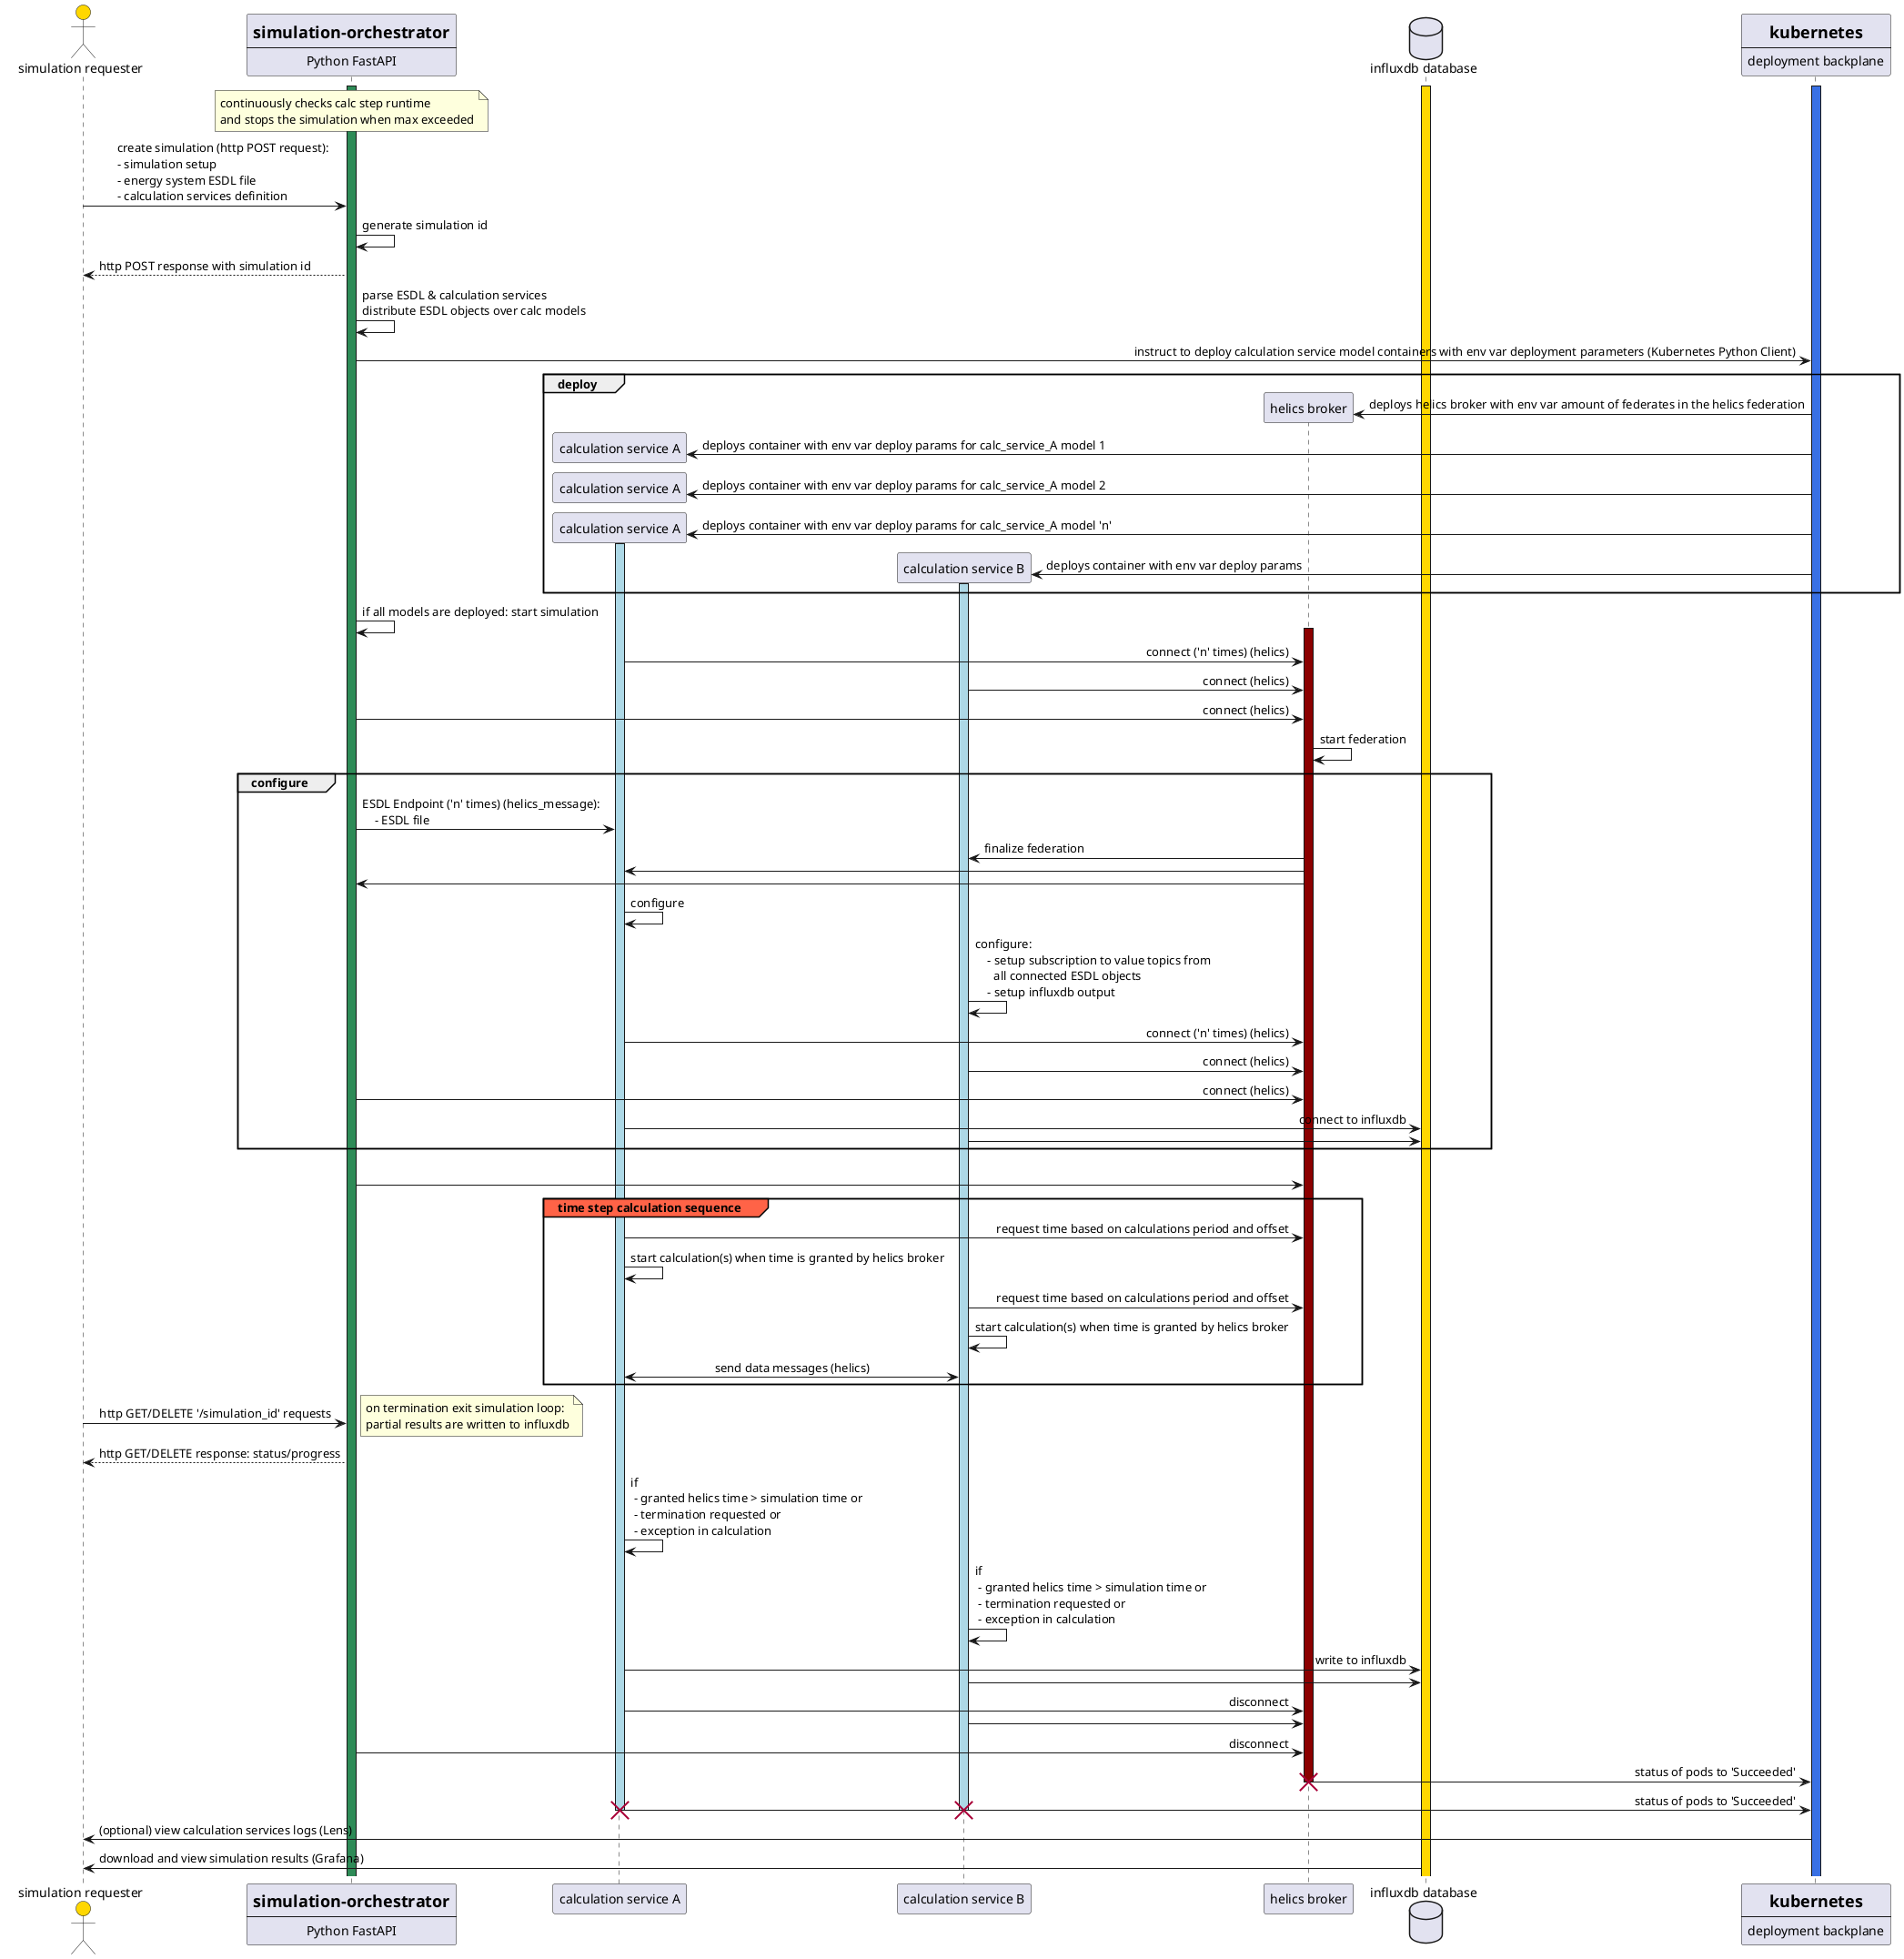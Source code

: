 @startuml
skinparam sequencemessagealign reversedirection
skinparam backgroundColor white
'skinparam backgroundColor #EEEBDC

skinparam actorBackgroundColor Gold

'skinparam handwritten true

actor "simulation requester" as sim_req
participant so [
    = simulation-orchestrator
    ----
    Python FastAPI
]
participant "calculation service A" as service_A
participant "calculation service B" as service_B
participant "helics broker" as broker

database "influxdb database" as influxdb
participant deploy_plane [
    = kubernetes
    ----
    deployment backplane
]

activate so #seagreen
activate influxdb #gold
activate deploy_plane #3970e4

note over so
    continuously checks calc step runtime
    and stops the simulation when max exceeded
end note

sim_req -> so : create simulation (http POST request): \n\
- simulation setup\n\
- energy system ESDL file \n\
- calculation services definition

so -> so : generate simulation id
so --> sim_req : http POST response with simulation id

so -> so : parse ESDL & calculation services\n\
distribute ESDL objects over calc models
so -> deploy_plane : instruct to deploy calculation service model containers with env var deployment parameters (Kubernetes Python Client)

    group deploy

    create broker
    deploy_plane -> broker : deploys helics broker with env var amount of federates in the helics federation
    create service_A
    deploy_plane -> service_A : deploys container with env var deploy params for calc_service_A model 1
    create service_A
    deploy_plane -> service_A : deploys container with env var deploy params for calc_service_A model 2
    create service_A
    deploy_plane -> service_A : deploys container with env var deploy params for calc_service_A model 'n'
    activate service_A #lightblue
    create service_B
    deploy_plane -> service_B : deploys container with env var deploy params
    activate service_B #lightblue

    end

so -> so : if all models are deployed: start simulation
    activate broker #darkred
    service_A -> broker : connect ('n' times) (helics)
    service_B -> broker : connect (helics)
    so -> broker : connect (helics)
    broker -> broker : start federation
    group configure
    so -> service_A : ESDL Endpoint ('n' times) (helics_message):\n\
    - ESDL file
    broker -> service_B : finalize federation
    broker -> service_A :
    broker -> so

    service_A -> service_A : configure
    service_B -> service_B : configure:\n\
    - setup subscription to value topics from\n\
      all connected ESDL objects\n\
    - setup influxdb output

    service_A -> broker : connect ('n' times) (helics)
    service_B -> broker : connect (helics)
    so -> broker : connect (helics)

    service_A -> influxdb : connect to influxdb
    service_B -> influxdb


    end

    group simulation loop
    so -> broker 

        group#tomato time step calculation sequence
        service_A -> broker : request time based on calculations period and offset
        service_A -> service_A : start calculation(s) when time is granted by helics broker
        service_B -> broker : request time based on calculations period and offset
        service_B -> service_B : start calculation(s) when time is granted by helics broker
        service_A <-> service_B : send data messages (helics)
        end

    sim_req -> so: http GET/DELETE '/simulation_id' requests
        note right
           on termination exit simulation loop:
           partial results are written to influxdb
        end note
    so --> sim_req: http GET/DELETE response: status/progress

service_A -> service_A : if \n - granted helics time > simulation time or \n - termination requested or \n - exception in calculation
service_B -> service_B : if \n - granted helics time > simulation time or \n - termination requested or \n - exception in calculation
service_A -> influxdb : write to influxdb
service_B -> influxdb :
service_A -> broker : disconnect
service_B -> broker :
so -> broker : disconnect
broker -> deploy_plane : status of pods to 'Succeeded'
deactivate broker
destroy broker
service_A -> deploy_plane : status of pods to 'Succeeded'
deactivate service_A
destroy service_A
deactivate service_B
destroy service_B

sim_req <- deploy_plane : (optional) view calculation services logs (Lens)

sim_req <- influxdb : download and view simulation results (Grafana)

'hide footbox
@enduml

